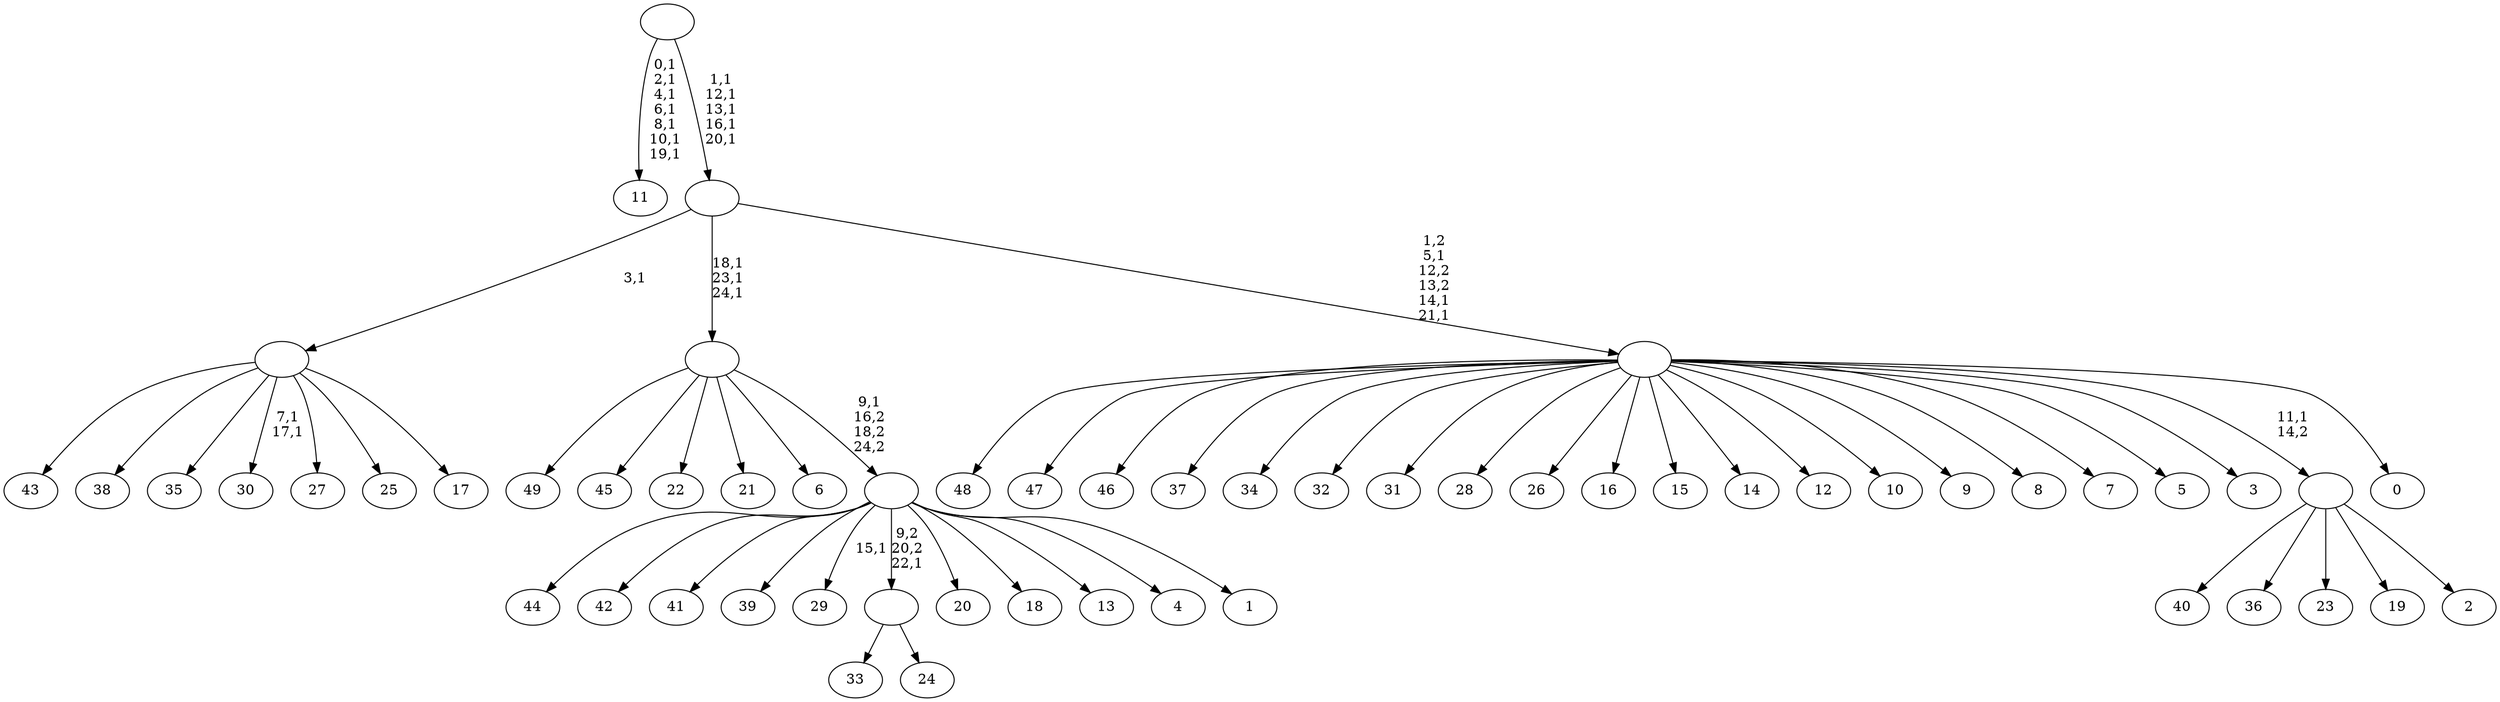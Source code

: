 digraph T {
	75 [label="49"]
	74 [label="48"]
	73 [label="47"]
	72 [label="46"]
	71 [label="45"]
	70 [label="44"]
	69 [label="43"]
	68 [label="42"]
	67 [label="41"]
	66 [label="40"]
	65 [label="39"]
	64 [label="38"]
	63 [label="37"]
	62 [label="36"]
	61 [label="35"]
	60 [label="34"]
	59 [label="33"]
	58 [label="32"]
	57 [label="31"]
	56 [label="30"]
	53 [label="29"]
	51 [label="28"]
	50 [label="27"]
	49 [label="26"]
	48 [label="25"]
	47 [label="24"]
	46 [label=""]
	45 [label="23"]
	44 [label="22"]
	43 [label="21"]
	42 [label="20"]
	41 [label="19"]
	40 [label="18"]
	39 [label="17"]
	38 [label=""]
	37 [label="16"]
	36 [label="15"]
	35 [label="14"]
	34 [label="13"]
	33 [label="12"]
	32 [label="11"]
	24 [label="10"]
	23 [label="9"]
	22 [label="8"]
	21 [label="7"]
	20 [label="6"]
	19 [label="5"]
	18 [label="4"]
	17 [label="3"]
	16 [label="2"]
	15 [label=""]
	14 [label="1"]
	13 [label=""]
	12 [label=""]
	9 [label="0"]
	8 [label=""]
	5 [label=""]
	0 [label=""]
	46 -> 59 [label=""]
	46 -> 47 [label=""]
	38 -> 56 [label="7,1\n17,1"]
	38 -> 69 [label=""]
	38 -> 64 [label=""]
	38 -> 61 [label=""]
	38 -> 50 [label=""]
	38 -> 48 [label=""]
	38 -> 39 [label=""]
	15 -> 66 [label=""]
	15 -> 62 [label=""]
	15 -> 45 [label=""]
	15 -> 41 [label=""]
	15 -> 16 [label=""]
	13 -> 53 [label="15,1"]
	13 -> 70 [label=""]
	13 -> 68 [label=""]
	13 -> 67 [label=""]
	13 -> 65 [label=""]
	13 -> 46 [label="9,2\n20,2\n22,1"]
	13 -> 42 [label=""]
	13 -> 40 [label=""]
	13 -> 34 [label=""]
	13 -> 18 [label=""]
	13 -> 14 [label=""]
	12 -> 75 [label=""]
	12 -> 71 [label=""]
	12 -> 44 [label=""]
	12 -> 43 [label=""]
	12 -> 20 [label=""]
	12 -> 13 [label="9,1\n16,2\n18,2\n24,2"]
	8 -> 74 [label=""]
	8 -> 73 [label=""]
	8 -> 72 [label=""]
	8 -> 63 [label=""]
	8 -> 60 [label=""]
	8 -> 58 [label=""]
	8 -> 57 [label=""]
	8 -> 51 [label=""]
	8 -> 49 [label=""]
	8 -> 37 [label=""]
	8 -> 36 [label=""]
	8 -> 35 [label=""]
	8 -> 33 [label=""]
	8 -> 24 [label=""]
	8 -> 23 [label=""]
	8 -> 22 [label=""]
	8 -> 21 [label=""]
	8 -> 19 [label=""]
	8 -> 17 [label=""]
	8 -> 15 [label="11,1\n14,2"]
	8 -> 9 [label=""]
	5 -> 8 [label="1,2\n5,1\n12,2\n13,2\n14,1\n21,1"]
	5 -> 12 [label="18,1\n23,1\n24,1"]
	5 -> 38 [label="3,1"]
	0 -> 5 [label="1,1\n12,1\n13,1\n16,1\n20,1"]
	0 -> 32 [label="0,1\n2,1\n4,1\n6,1\n8,1\n10,1\n19,1"]
}
